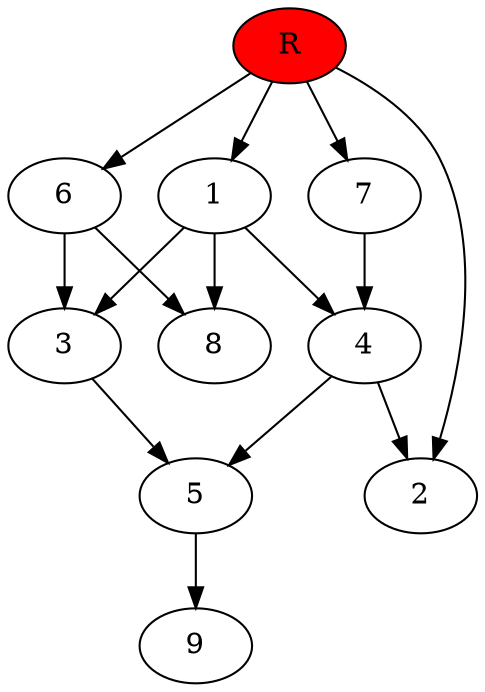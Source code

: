digraph prb23901 {
	1
	2
	3
	4
	5
	6
	7
	8
	R [fillcolor="#ff0000" style=filled]
	1 -> 3
	1 -> 4
	1 -> 8
	3 -> 5
	4 -> 2
	4 -> 5
	5 -> 9
	6 -> 3
	6 -> 8
	7 -> 4
	R -> 1
	R -> 2
	R -> 6
	R -> 7
}
